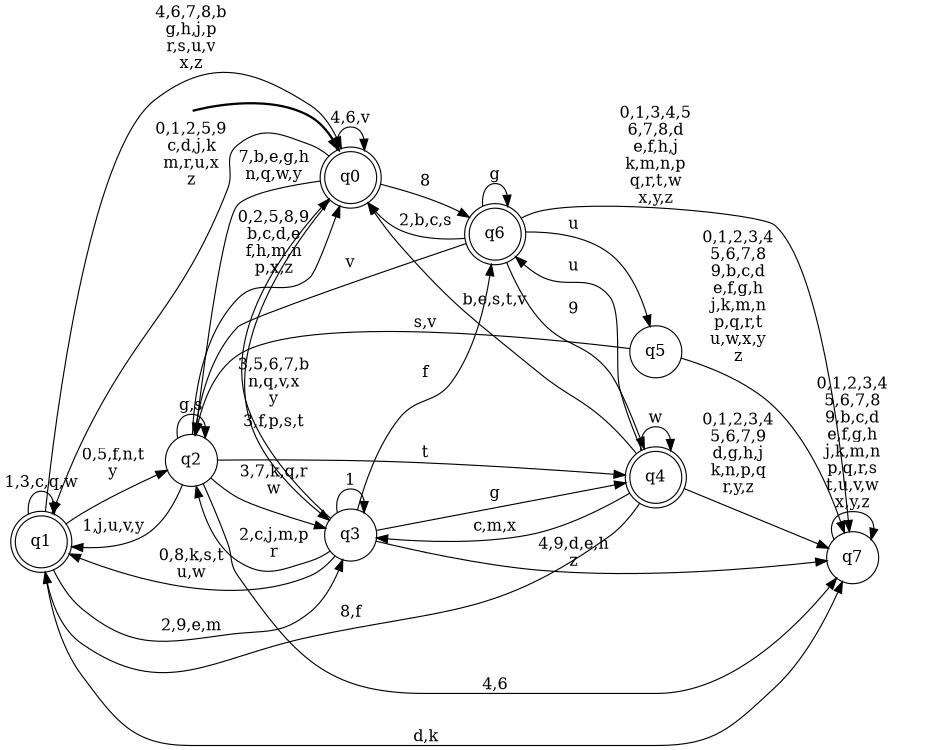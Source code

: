 digraph BlueStar {
__start0 [style = invis, shape = none, label = "", width = 0, height = 0];

rankdir=LR;
size="8,5";

s0 [style="rounded,filled", color="black", fillcolor="white" shape="doublecircle", label="q0"];
s1 [style="rounded,filled", color="black", fillcolor="white" shape="doublecircle", label="q1"];
s2 [style="filled", color="black", fillcolor="white" shape="circle", label="q2"];
s3 [style="filled", color="black", fillcolor="white" shape="circle", label="q3"];
s4 [style="rounded,filled", color="black", fillcolor="white" shape="doublecircle", label="q4"];
s5 [style="filled", color="black", fillcolor="white" shape="circle", label="q5"];
s6 [style="rounded,filled", color="black", fillcolor="white" shape="doublecircle", label="q6"];
s7 [style="filled", color="black", fillcolor="white" shape="circle", label="q7"];
subgraph cluster_main { 
	graph [pad=".75", ranksep="0.15", nodesep="0.15"];
	 style=invis; 
	__start0 -> s0 [penwidth=2];
}
s0 -> s0 [label="4,6,v"];
s0 -> s1 [label="0,1,2,5,9\nc,d,j,k\nm,r,u,x\nz"];
s0 -> s2 [label="7,b,e,g,h\nn,q,w,y"];
s0 -> s3 [label="3,f,p,s,t"];
s0 -> s6 [label="8"];
s1 -> s0 [label="4,6,7,8,b\ng,h,j,p\nr,s,u,v\nx,z"];
s1 -> s1 [label="1,3,c,q,w"];
s1 -> s2 [label="0,5,f,n,t\ny"];
s1 -> s3 [label="2,9,e,m"];
s1 -> s7 [label="d,k"];
s2 -> s0 [label="0,2,5,8,9\nb,c,d,e\nf,h,m,n\np,x,z"];
s2 -> s1 [label="1,j,u,v,y"];
s2 -> s2 [label="g,s"];
s2 -> s3 [label="3,7,k,q,r\nw"];
s2 -> s4 [label="t"];
s2 -> s7 [label="4,6"];
s3 -> s0 [label="3,5,6,7,b\nn,q,v,x\ny"];
s3 -> s1 [label="0,8,k,s,t\nu,w"];
s3 -> s2 [label="2,c,j,m,p\nr"];
s3 -> s3 [label="1"];
s3 -> s4 [label="g"];
s3 -> s6 [label="f"];
s3 -> s7 [label="4,9,d,e,h\nz"];
s4 -> s0 [label="b,e,s,t,v"];
s4 -> s1 [label="8,f"];
s4 -> s3 [label="c,m,x"];
s4 -> s4 [label="w"];
s4 -> s6 [label="u"];
s4 -> s7 [label="0,1,2,3,4\n5,6,7,9\nd,g,h,j\nk,n,p,q\nr,y,z"];
s5 -> s2 [label="s,v"];
s5 -> s7 [label="0,1,2,3,4\n5,6,7,8\n9,b,c,d\ne,f,g,h\nj,k,m,n\np,q,r,t\nu,w,x,y\nz"];
s6 -> s0 [label="2,b,c,s"];
s6 -> s2 [label="v"];
s6 -> s4 [label="9"];
s6 -> s5 [label="u"];
s6 -> s6 [label="g"];
s6 -> s7 [label="0,1,3,4,5\n6,7,8,d\ne,f,h,j\nk,m,n,p\nq,r,t,w\nx,y,z"];
s7 -> s7 [label="0,1,2,3,4\n5,6,7,8\n9,b,c,d\ne,f,g,h\nj,k,m,n\np,q,r,s\nt,u,v,w\nx,y,z"];

}